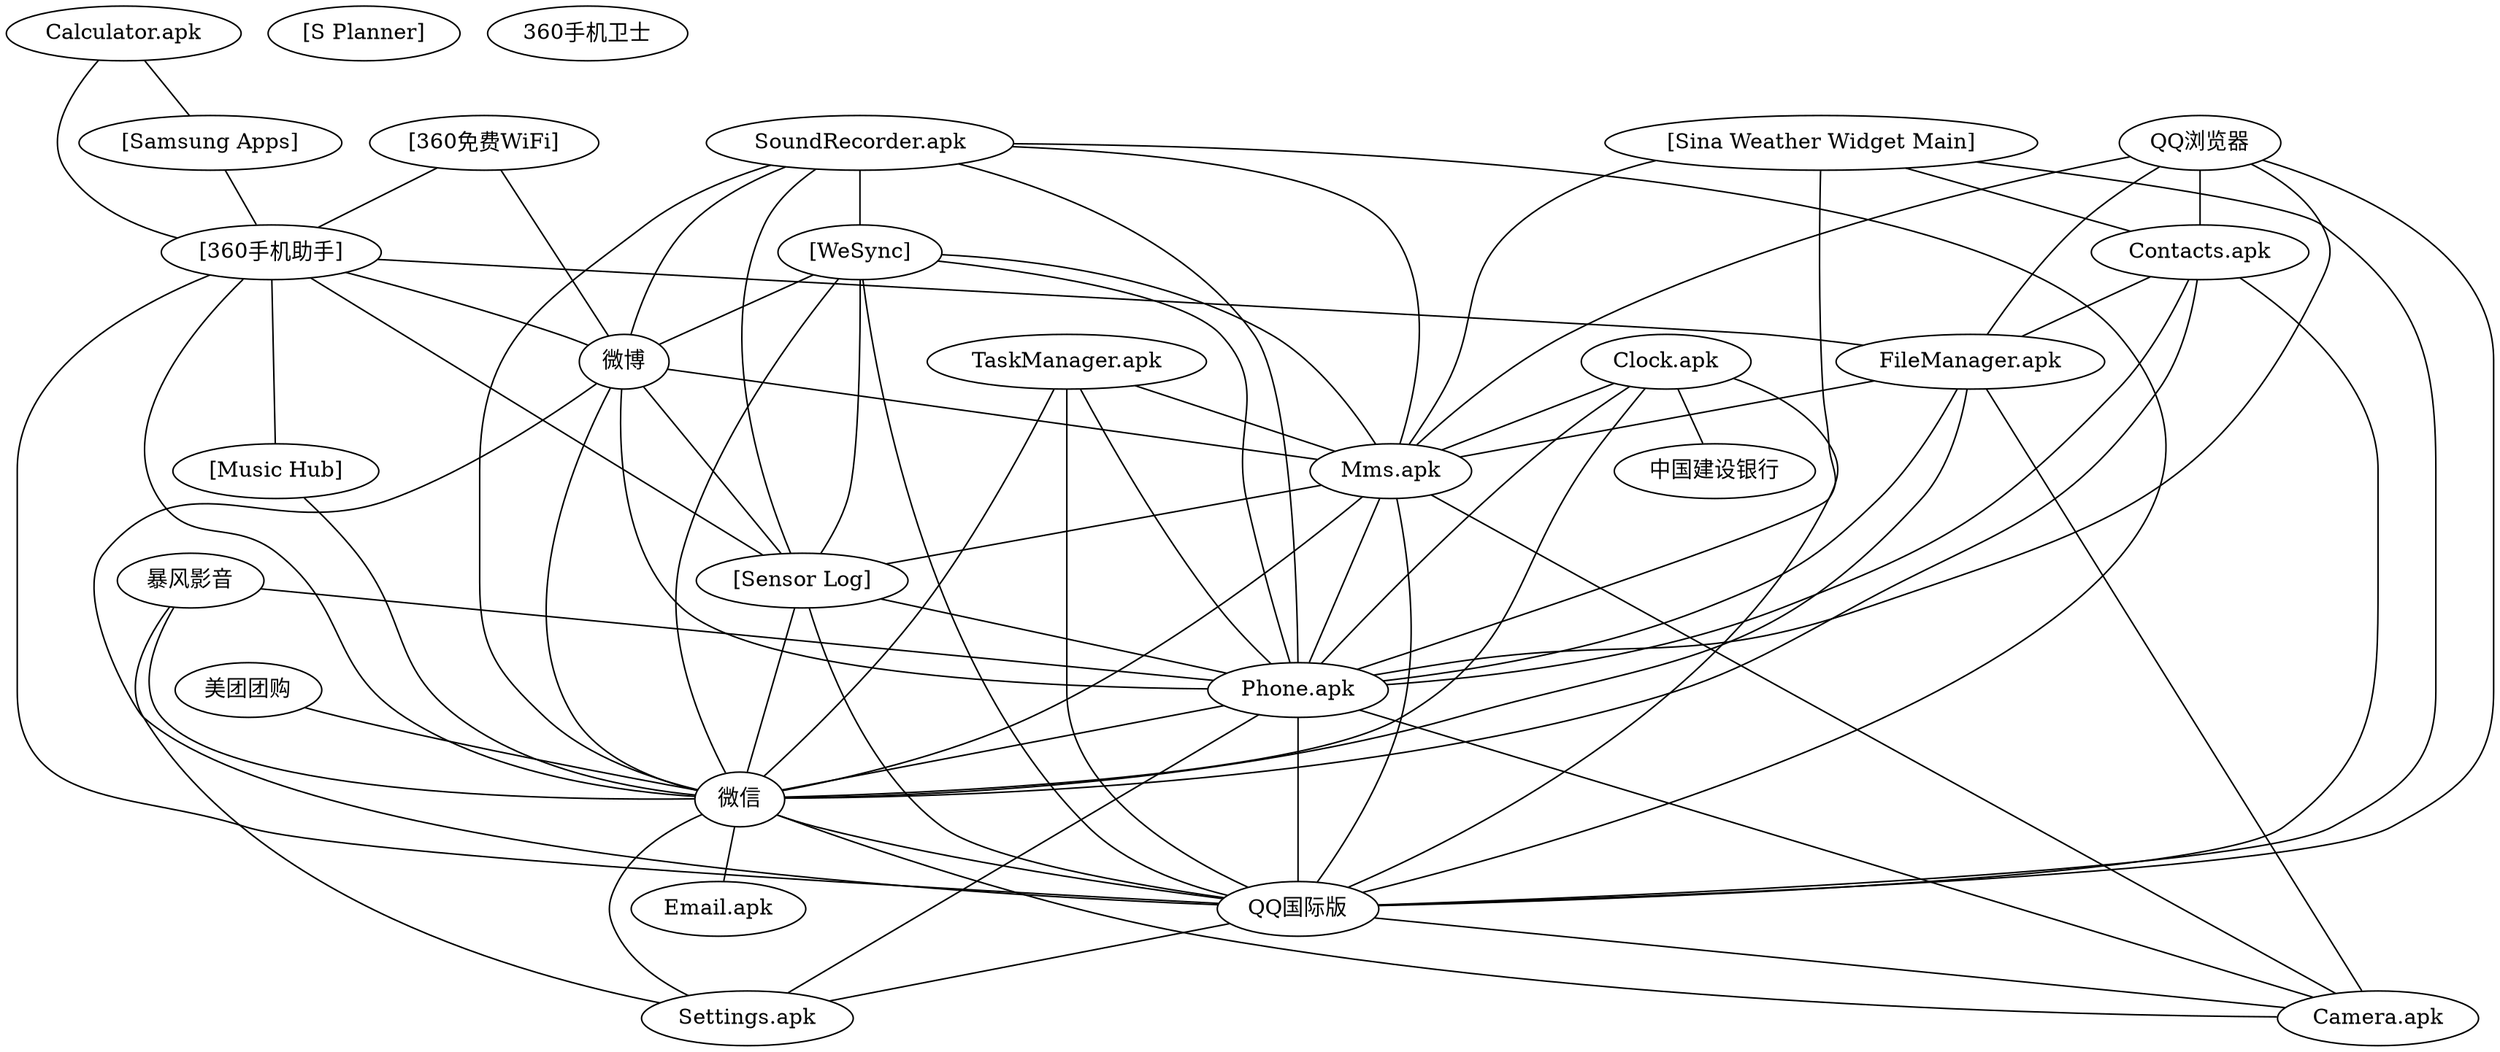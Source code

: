 strict graph  {
	"Calculator.apk" -- "[Samsung Apps]"	 [weights="[0, 0, 0, 0, 0, 0, 1]"];
	"Calculator.apk" -- "[360手机助手]"	 [weights="[0, 0, 0, 0, 0, 0, 1]"];
	美团团购 -- 微信	 [weights="[0, 0, 0, 0, 0, 0, 1]"];
	"TaskManager.apk" -- "Mms.apk"	 [weights="[0, 0, 0, 0, 0, 0, 1]"];
	"TaskManager.apk" -- "Phone.apk"	 [weights="[0, 0, 0, 0, 0, 0, 2]"];
	"TaskManager.apk" -- 微信	 [weights="[0, 0, 0, 0, 0, 0, 1]"];
	"TaskManager.apk" -- QQ国际版	 [weights="[0, 0, 0, 0, 0, 0, 1]"];
	"[360免费WiFi]" -- "[360手机助手]"	 [weights="[0, 0, 0, 0, 0, 0, 1]"];
	"[360免费WiFi]" -- 微博	 [weights="[0, 0, 0, 0, 0, 0, 1]"];
	"SoundRecorder.apk" -- "[WeSync]"	 [weights="[0, 0, 0, 0, 0, 0, 1]"];
	"SoundRecorder.apk" -- 微博	 [weights="[0, 0, 0, 0, 0, 0, 1]"];
	"SoundRecorder.apk" -- "Mms.apk"	 [weights="[0, 0, 0, 0, 0, 0, 1]"];
	"SoundRecorder.apk" -- "[Sensor Log]"	 [weights="[0, 0, 0, 0, 0, 0, 1]"];
	"SoundRecorder.apk" -- "Phone.apk"	 [weights="[0, 0, 0, 0, 0, 0, 1]"];
	"SoundRecorder.apk" -- 微信	 [weights="[0, 0, 0, 0, 0, 0, 1]"];
	"SoundRecorder.apk" -- QQ国际版	 [weights="[0, 0, 0, 0, 0, 0, 1]"];
	暴风影音 -- "Phone.apk"	 [weights="[0, 0, 0, 0, 0, 0, 2]"];
	暴风影音 -- 微信	 [weights="[0, 0, 0, 0, 0, 0, 1]"];
	暴风影音 -- "Settings.apk"	 [weights="[0, 0, 0, 0, 0, 0, 1]"];
	"[Sina Weather Widget Main]" -- "Contacts.apk"	 [weights="[0, 0, 0, 0, 0, 0, 1]"];
	"[Sina Weather Widget Main]" -- "Mms.apk"	 [weights="[0, 0, 0, 0, 0, 0, 2]"];
	"[Sina Weather Widget Main]" -- "Phone.apk"	 [weights="[0, 0, 0, 0, 0, 0, 1]"];
	"[Sina Weather Widget Main]" -- QQ国际版	 [weights="[0, 0, 0, 0, 0, 0, 2]"];
	"[Samsung Apps]" -- "[360手机助手]"	 [weights="[0, 0, 0, 0, 0, 0, 1]"];
	QQ浏览器 -- "Contacts.apk"	 [weights="[0, 0, 0, 0, 0, 0, 1]"];
	QQ浏览器 -- "FileManager.apk"	 [weights="[0, 0, 0, 0, 0, 0, 7]"];
	QQ浏览器 -- "Mms.apk"	 [weights="[0, 0, 0, 0, 0, 0, 1]"];
	QQ浏览器 -- "Phone.apk"	 [weights="[0, 0, 0, 0, 0, 0, 3]"];
	QQ浏览器 -- QQ国际版	 [weights="[0, 0, 0, 0, 0, 0, 1]"];
	"[360手机助手]" -- "FileManager.apk"	 [weights="[0, 0, 0, 0, 0, 0, 1]"];
	"[360手机助手]" -- 微博	 [weights="[0, 0, 0, 0, 0, 0, 1]"];
	"[360手机助手]" -- "[Sensor Log]"	 [weights="[0, 0, 0, 0, 0, 0, 1]"];
	"[360手机助手]" -- "[Music Hub]"	 [weights="[0, 0, 0, 0, 0, 0, 1]"];
	"[360手机助手]" -- 微信	 [weights="[0, 0, 0, 0, 0, 0, 2]"];
	"[360手机助手]" -- QQ国际版	 [weights="[0, 0, 0, 0, 0, 0, 1]"];
	"Contacts.apk" -- "FileManager.apk"	 [weights="[0, 0, 0, 0, 0, 0, 1]"];
	"Contacts.apk" -- "Phone.apk"	 [weights="[0, 0, 0, 0, 0, 0, 6]"];
	"Contacts.apk" -- 微信	 [weights="[0, 0, 0, 0, 0, 0, 3]"];
	"Contacts.apk" -- QQ国际版	 [weights="[0, 0, 0, 0, 0, 0, 2]"];
	"FileManager.apk" -- "Mms.apk"	 [weights="[0, 0, 0, 0, 0, 0, 1]"];
	"FileManager.apk" -- "Phone.apk"	 [weights="[0, 0, 0, 0, 0, 0, 3]"];
	"FileManager.apk" -- 微信	 [weights="[0, 0, 0, 0, 0, 0, 1]"];
	"FileManager.apk" -- "Camera.apk"	 [weights="[0, 0, 0, 0, 0, 0, 1]"];
	"[WeSync]" -- 微博	 [weights="[0, 0, 0, 0, 0, 0, 1]"];
	"[WeSync]" -- "Mms.apk"	 [weights="[0, 0, 0, 0, 0, 0, 1]"];
	"[WeSync]" -- "[Sensor Log]"	 [weights="[0, 0, 0, 0, 0, 0, 1]"];
	"[WeSync]" -- "Phone.apk"	 [weights="[0, 0, 0, 0, 0, 0, 1]"];
	"[WeSync]" -- 微信	 [weights="[0, 0, 0, 0, 0, 0, 1]"];
	"[WeSync]" -- QQ国际版	 [weights="[0, 0, 0, 0, 0, 0, 1]"];
	微博 -- "Mms.apk"	 [weights="[0, 0, 0, 0, 0, 0, 1]"];
	微博 -- "[Sensor Log]"	 [weights="[0, 0, 0, 0, 0, 0, 1]"];
	微博 -- "Phone.apk"	 [weights="[0, 0, 0, 0, 0, 0, 1]"];
	微博 -- 微信	 [weights="[0, 0, 0, 0, 0, 0, 1]"];
	微博 -- QQ国际版	 [weights="[0, 0, 0, 0, 0, 0, 1]"];
	"Clock.apk" -- "Mms.apk"	 [weights="[0, 0, 0, 0, 0, 0, 2]"];
	"Clock.apk" -- 中国建设银行	 [weights="[0, 0, 0, 0, 0, 0, 1]"];
	"Clock.apk" -- "Phone.apk"	 [weights="[0, 0, 0, 0, 0, 0, 2]"];
	"Clock.apk" -- 微信	 [weights="[0, 0, 0, 0, 0, 0, 3]"];
	"Clock.apk" -- QQ国际版	 [weights="[0, 0, 0, 0, 0, 0, 2]"];
	"Mms.apk" -- "[Sensor Log]"	 [weights="[0, 0, 0, 0, 0, 0, 1]"];
	"Mms.apk" -- "Phone.apk"	 [weights="[0, 0, 0, 0, 0, 0, 11]"];
	"Mms.apk" -- 微信	 [weights="[0, 0, 0, 0, 0, 0, 2]"];
	"Mms.apk" -- QQ国际版	 [weights="[0, 0, 0, 0, 0, 0, 8]"];
	"Mms.apk" -- "Camera.apk"	 [weights="[0, 0, 0, 0, 0, 0, 1]"];
	"[Sensor Log]" -- "Phone.apk"	 [weights="[0, 0, 0, 0, 0, 0, 1]"];
	"[Sensor Log]" -- 微信	 [weights="[0, 0, 0, 0, 0, 0, 1]"];
	"[Sensor Log]" -- QQ国际版	 [weights="[0, 0, 0, 0, 0, 0, 1]"];
	"Phone.apk" -- 微信	 [weights="[0, 0, 0, 0, 0, 0, 6]"];
	"Phone.apk" -- QQ国际版	 [weights="[0, 0, 0, 0, 0, 0, 9]"];
	"Phone.apk" -- "Camera.apk"	 [weights="[0, 0, 0, 0, 0, 0, 1]"];
	"Phone.apk" -- "Settings.apk"	 [weights="[0, 0, 0, 0, 0, 0, 1]"];
	"[S Planner]";
	"[Music Hub]" -- 微信	 [weights="[0, 0, 0, 0, 0, 0, 1]"];
	微信 -- QQ国际版	 [weights="[0, 0, 0, 0, 0, 0, 5]"];
	微信 -- "Camera.apk"	 [weights="[0, 0, 0, 0, 0, 0, 1]"];
	微信 -- "Email.apk"	 [weights="[0, 0, 0, 0, 0, 0, 1]"];
	微信 -- "Settings.apk"	 [weights="[0, 0, 0, 0, 0, 0, 2]"];
	"360手机卫士";
	QQ国际版 -- "Camera.apk"	 [weights="[0, 0, 0, 0, 0, 0, 1]"];
	QQ国际版 -- "Settings.apk"	 [weights="[0, 0, 0, 0, 0, 0, 1]"];
}
